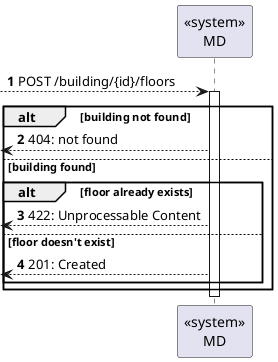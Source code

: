@startuml
autonumber

participant "<<system>>\nMD" as mdr

[--> mdr: POST /building/{id}/floors

activate mdr
alt building not found
    [<--mdr : 404: not found
else building found
    alt floor already exists
        [<--mdr : 422: Unprocessable Content
    else floor doesn't exist
        [<--mdr : 201: Created
    end
end
deactivate mdr


@enduml

